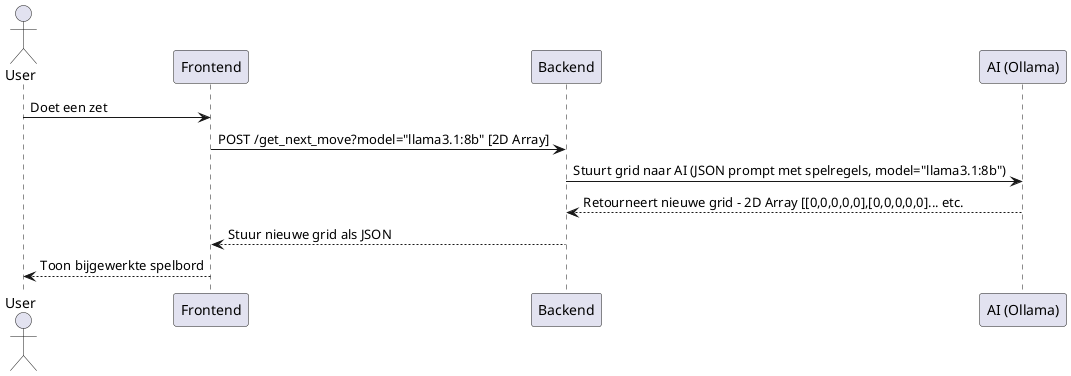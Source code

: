 @startuml Sequence Diagram Next Move

actor User
participant "Frontend" as FE
participant "Backend" as BE
participant "AI (Ollama)" as AI

User -> FE: Doet een zet
FE -> BE: POST /get_next_move?model="llama3.1:8b" [2D Array]
BE -> AI: Stuurt grid naar AI (JSON prompt met spelregels, model="llama3.1:8b")
AI --> BE: Retourneert nieuwe grid - 2D Array [[0,0,0,0,0],[0,0,0,0,0]... etc.
BE --> FE: Stuur nieuwe grid als JSON
FE --> User: Toon bijgewerkte spelbord

@enduml